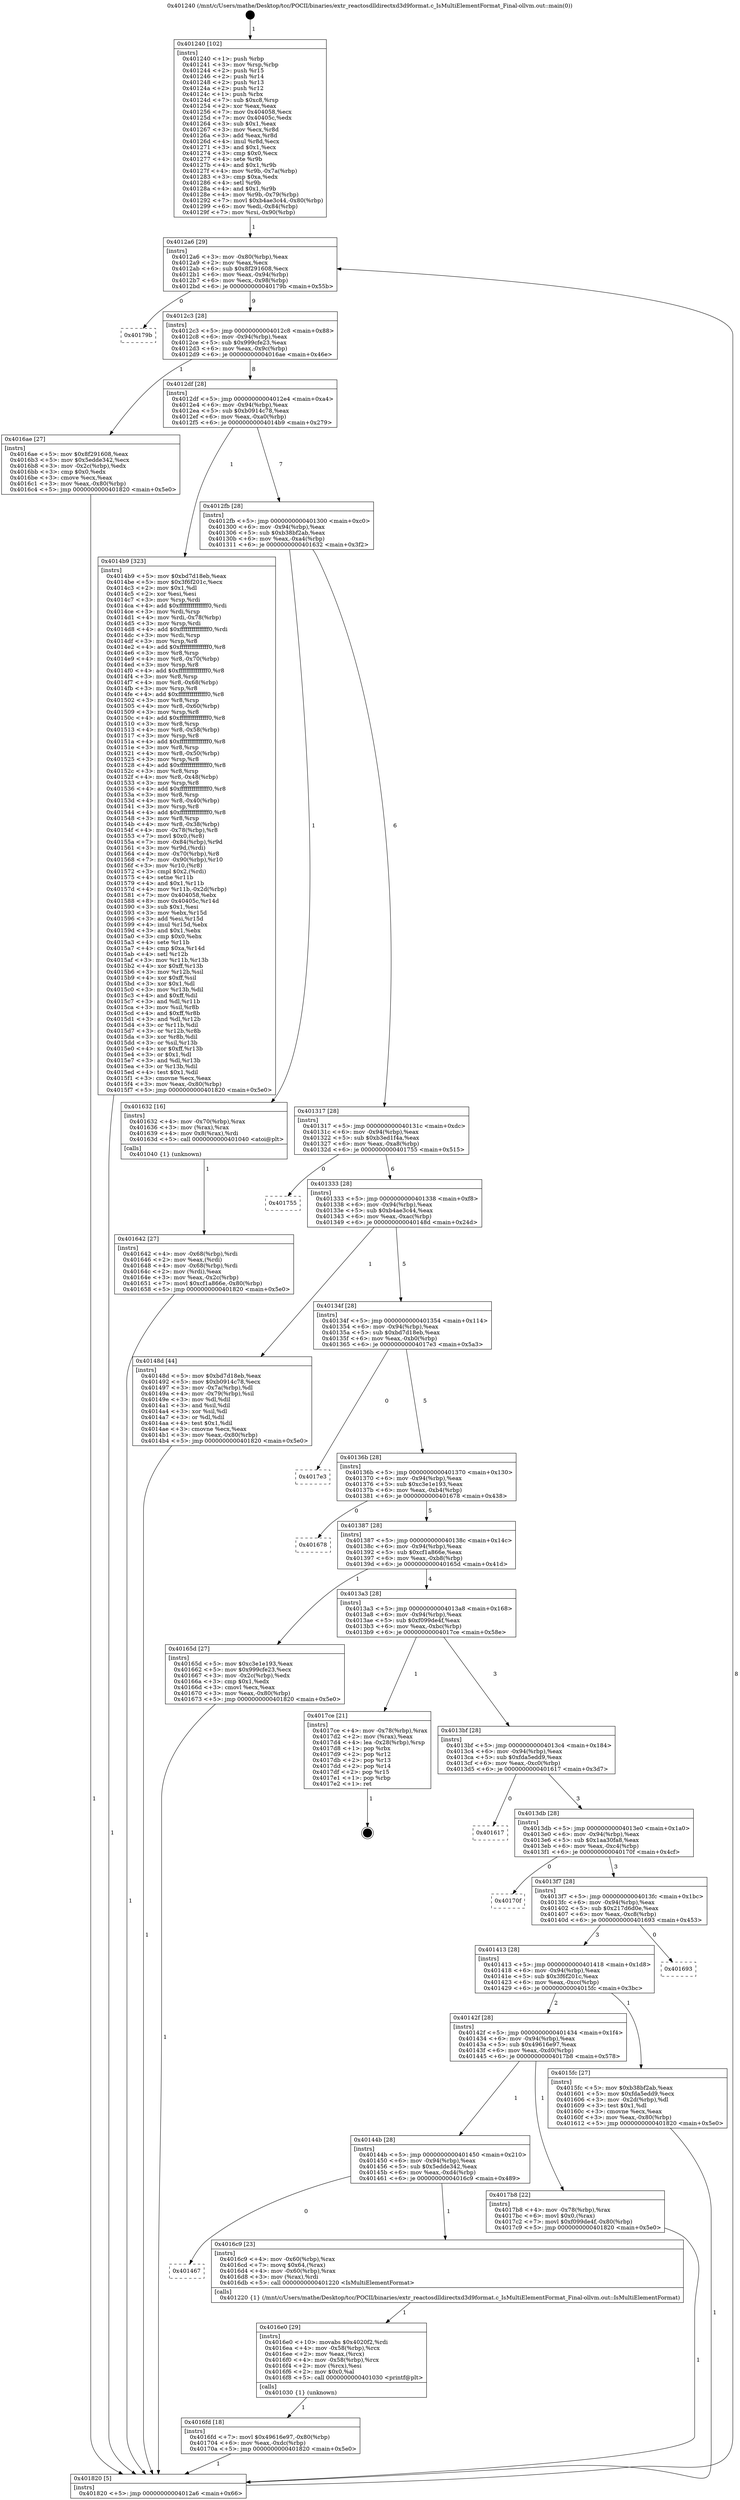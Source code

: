 digraph "0x401240" {
  label = "0x401240 (/mnt/c/Users/mathe/Desktop/tcc/POCII/binaries/extr_reactosdlldirectxd3d9format.c_IsMultiElementFormat_Final-ollvm.out::main(0))"
  labelloc = "t"
  node[shape=record]

  Entry [label="",width=0.3,height=0.3,shape=circle,fillcolor=black,style=filled]
  "0x4012a6" [label="{
     0x4012a6 [29]\l
     | [instrs]\l
     &nbsp;&nbsp;0x4012a6 \<+3\>: mov -0x80(%rbp),%eax\l
     &nbsp;&nbsp;0x4012a9 \<+2\>: mov %eax,%ecx\l
     &nbsp;&nbsp;0x4012ab \<+6\>: sub $0x8f291608,%ecx\l
     &nbsp;&nbsp;0x4012b1 \<+6\>: mov %eax,-0x94(%rbp)\l
     &nbsp;&nbsp;0x4012b7 \<+6\>: mov %ecx,-0x98(%rbp)\l
     &nbsp;&nbsp;0x4012bd \<+6\>: je 000000000040179b \<main+0x55b\>\l
  }"]
  "0x40179b" [label="{
     0x40179b\l
  }", style=dashed]
  "0x4012c3" [label="{
     0x4012c3 [28]\l
     | [instrs]\l
     &nbsp;&nbsp;0x4012c3 \<+5\>: jmp 00000000004012c8 \<main+0x88\>\l
     &nbsp;&nbsp;0x4012c8 \<+6\>: mov -0x94(%rbp),%eax\l
     &nbsp;&nbsp;0x4012ce \<+5\>: sub $0x999cfe23,%eax\l
     &nbsp;&nbsp;0x4012d3 \<+6\>: mov %eax,-0x9c(%rbp)\l
     &nbsp;&nbsp;0x4012d9 \<+6\>: je 00000000004016ae \<main+0x46e\>\l
  }"]
  Exit [label="",width=0.3,height=0.3,shape=circle,fillcolor=black,style=filled,peripheries=2]
  "0x4016ae" [label="{
     0x4016ae [27]\l
     | [instrs]\l
     &nbsp;&nbsp;0x4016ae \<+5\>: mov $0x8f291608,%eax\l
     &nbsp;&nbsp;0x4016b3 \<+5\>: mov $0x5edde342,%ecx\l
     &nbsp;&nbsp;0x4016b8 \<+3\>: mov -0x2c(%rbp),%edx\l
     &nbsp;&nbsp;0x4016bb \<+3\>: cmp $0x0,%edx\l
     &nbsp;&nbsp;0x4016be \<+3\>: cmove %ecx,%eax\l
     &nbsp;&nbsp;0x4016c1 \<+3\>: mov %eax,-0x80(%rbp)\l
     &nbsp;&nbsp;0x4016c4 \<+5\>: jmp 0000000000401820 \<main+0x5e0\>\l
  }"]
  "0x4012df" [label="{
     0x4012df [28]\l
     | [instrs]\l
     &nbsp;&nbsp;0x4012df \<+5\>: jmp 00000000004012e4 \<main+0xa4\>\l
     &nbsp;&nbsp;0x4012e4 \<+6\>: mov -0x94(%rbp),%eax\l
     &nbsp;&nbsp;0x4012ea \<+5\>: sub $0xb0914c78,%eax\l
     &nbsp;&nbsp;0x4012ef \<+6\>: mov %eax,-0xa0(%rbp)\l
     &nbsp;&nbsp;0x4012f5 \<+6\>: je 00000000004014b9 \<main+0x279\>\l
  }"]
  "0x4016fd" [label="{
     0x4016fd [18]\l
     | [instrs]\l
     &nbsp;&nbsp;0x4016fd \<+7\>: movl $0x49616e97,-0x80(%rbp)\l
     &nbsp;&nbsp;0x401704 \<+6\>: mov %eax,-0xdc(%rbp)\l
     &nbsp;&nbsp;0x40170a \<+5\>: jmp 0000000000401820 \<main+0x5e0\>\l
  }"]
  "0x4014b9" [label="{
     0x4014b9 [323]\l
     | [instrs]\l
     &nbsp;&nbsp;0x4014b9 \<+5\>: mov $0xbd7d18eb,%eax\l
     &nbsp;&nbsp;0x4014be \<+5\>: mov $0x3f6f201c,%ecx\l
     &nbsp;&nbsp;0x4014c3 \<+2\>: mov $0x1,%dl\l
     &nbsp;&nbsp;0x4014c5 \<+2\>: xor %esi,%esi\l
     &nbsp;&nbsp;0x4014c7 \<+3\>: mov %rsp,%rdi\l
     &nbsp;&nbsp;0x4014ca \<+4\>: add $0xfffffffffffffff0,%rdi\l
     &nbsp;&nbsp;0x4014ce \<+3\>: mov %rdi,%rsp\l
     &nbsp;&nbsp;0x4014d1 \<+4\>: mov %rdi,-0x78(%rbp)\l
     &nbsp;&nbsp;0x4014d5 \<+3\>: mov %rsp,%rdi\l
     &nbsp;&nbsp;0x4014d8 \<+4\>: add $0xfffffffffffffff0,%rdi\l
     &nbsp;&nbsp;0x4014dc \<+3\>: mov %rdi,%rsp\l
     &nbsp;&nbsp;0x4014df \<+3\>: mov %rsp,%r8\l
     &nbsp;&nbsp;0x4014e2 \<+4\>: add $0xfffffffffffffff0,%r8\l
     &nbsp;&nbsp;0x4014e6 \<+3\>: mov %r8,%rsp\l
     &nbsp;&nbsp;0x4014e9 \<+4\>: mov %r8,-0x70(%rbp)\l
     &nbsp;&nbsp;0x4014ed \<+3\>: mov %rsp,%r8\l
     &nbsp;&nbsp;0x4014f0 \<+4\>: add $0xfffffffffffffff0,%r8\l
     &nbsp;&nbsp;0x4014f4 \<+3\>: mov %r8,%rsp\l
     &nbsp;&nbsp;0x4014f7 \<+4\>: mov %r8,-0x68(%rbp)\l
     &nbsp;&nbsp;0x4014fb \<+3\>: mov %rsp,%r8\l
     &nbsp;&nbsp;0x4014fe \<+4\>: add $0xfffffffffffffff0,%r8\l
     &nbsp;&nbsp;0x401502 \<+3\>: mov %r8,%rsp\l
     &nbsp;&nbsp;0x401505 \<+4\>: mov %r8,-0x60(%rbp)\l
     &nbsp;&nbsp;0x401509 \<+3\>: mov %rsp,%r8\l
     &nbsp;&nbsp;0x40150c \<+4\>: add $0xfffffffffffffff0,%r8\l
     &nbsp;&nbsp;0x401510 \<+3\>: mov %r8,%rsp\l
     &nbsp;&nbsp;0x401513 \<+4\>: mov %r8,-0x58(%rbp)\l
     &nbsp;&nbsp;0x401517 \<+3\>: mov %rsp,%r8\l
     &nbsp;&nbsp;0x40151a \<+4\>: add $0xfffffffffffffff0,%r8\l
     &nbsp;&nbsp;0x40151e \<+3\>: mov %r8,%rsp\l
     &nbsp;&nbsp;0x401521 \<+4\>: mov %r8,-0x50(%rbp)\l
     &nbsp;&nbsp;0x401525 \<+3\>: mov %rsp,%r8\l
     &nbsp;&nbsp;0x401528 \<+4\>: add $0xfffffffffffffff0,%r8\l
     &nbsp;&nbsp;0x40152c \<+3\>: mov %r8,%rsp\l
     &nbsp;&nbsp;0x40152f \<+4\>: mov %r8,-0x48(%rbp)\l
     &nbsp;&nbsp;0x401533 \<+3\>: mov %rsp,%r8\l
     &nbsp;&nbsp;0x401536 \<+4\>: add $0xfffffffffffffff0,%r8\l
     &nbsp;&nbsp;0x40153a \<+3\>: mov %r8,%rsp\l
     &nbsp;&nbsp;0x40153d \<+4\>: mov %r8,-0x40(%rbp)\l
     &nbsp;&nbsp;0x401541 \<+3\>: mov %rsp,%r8\l
     &nbsp;&nbsp;0x401544 \<+4\>: add $0xfffffffffffffff0,%r8\l
     &nbsp;&nbsp;0x401548 \<+3\>: mov %r8,%rsp\l
     &nbsp;&nbsp;0x40154b \<+4\>: mov %r8,-0x38(%rbp)\l
     &nbsp;&nbsp;0x40154f \<+4\>: mov -0x78(%rbp),%r8\l
     &nbsp;&nbsp;0x401553 \<+7\>: movl $0x0,(%r8)\l
     &nbsp;&nbsp;0x40155a \<+7\>: mov -0x84(%rbp),%r9d\l
     &nbsp;&nbsp;0x401561 \<+3\>: mov %r9d,(%rdi)\l
     &nbsp;&nbsp;0x401564 \<+4\>: mov -0x70(%rbp),%r8\l
     &nbsp;&nbsp;0x401568 \<+7\>: mov -0x90(%rbp),%r10\l
     &nbsp;&nbsp;0x40156f \<+3\>: mov %r10,(%r8)\l
     &nbsp;&nbsp;0x401572 \<+3\>: cmpl $0x2,(%rdi)\l
     &nbsp;&nbsp;0x401575 \<+4\>: setne %r11b\l
     &nbsp;&nbsp;0x401579 \<+4\>: and $0x1,%r11b\l
     &nbsp;&nbsp;0x40157d \<+4\>: mov %r11b,-0x2d(%rbp)\l
     &nbsp;&nbsp;0x401581 \<+7\>: mov 0x404058,%ebx\l
     &nbsp;&nbsp;0x401588 \<+8\>: mov 0x40405c,%r14d\l
     &nbsp;&nbsp;0x401590 \<+3\>: sub $0x1,%esi\l
     &nbsp;&nbsp;0x401593 \<+3\>: mov %ebx,%r15d\l
     &nbsp;&nbsp;0x401596 \<+3\>: add %esi,%r15d\l
     &nbsp;&nbsp;0x401599 \<+4\>: imul %r15d,%ebx\l
     &nbsp;&nbsp;0x40159d \<+3\>: and $0x1,%ebx\l
     &nbsp;&nbsp;0x4015a0 \<+3\>: cmp $0x0,%ebx\l
     &nbsp;&nbsp;0x4015a3 \<+4\>: sete %r11b\l
     &nbsp;&nbsp;0x4015a7 \<+4\>: cmp $0xa,%r14d\l
     &nbsp;&nbsp;0x4015ab \<+4\>: setl %r12b\l
     &nbsp;&nbsp;0x4015af \<+3\>: mov %r11b,%r13b\l
     &nbsp;&nbsp;0x4015b2 \<+4\>: xor $0xff,%r13b\l
     &nbsp;&nbsp;0x4015b6 \<+3\>: mov %r12b,%sil\l
     &nbsp;&nbsp;0x4015b9 \<+4\>: xor $0xff,%sil\l
     &nbsp;&nbsp;0x4015bd \<+3\>: xor $0x1,%dl\l
     &nbsp;&nbsp;0x4015c0 \<+3\>: mov %r13b,%dil\l
     &nbsp;&nbsp;0x4015c3 \<+4\>: and $0xff,%dil\l
     &nbsp;&nbsp;0x4015c7 \<+3\>: and %dl,%r11b\l
     &nbsp;&nbsp;0x4015ca \<+3\>: mov %sil,%r8b\l
     &nbsp;&nbsp;0x4015cd \<+4\>: and $0xff,%r8b\l
     &nbsp;&nbsp;0x4015d1 \<+3\>: and %dl,%r12b\l
     &nbsp;&nbsp;0x4015d4 \<+3\>: or %r11b,%dil\l
     &nbsp;&nbsp;0x4015d7 \<+3\>: or %r12b,%r8b\l
     &nbsp;&nbsp;0x4015da \<+3\>: xor %r8b,%dil\l
     &nbsp;&nbsp;0x4015dd \<+3\>: or %sil,%r13b\l
     &nbsp;&nbsp;0x4015e0 \<+4\>: xor $0xff,%r13b\l
     &nbsp;&nbsp;0x4015e4 \<+3\>: or $0x1,%dl\l
     &nbsp;&nbsp;0x4015e7 \<+3\>: and %dl,%r13b\l
     &nbsp;&nbsp;0x4015ea \<+3\>: or %r13b,%dil\l
     &nbsp;&nbsp;0x4015ed \<+4\>: test $0x1,%dil\l
     &nbsp;&nbsp;0x4015f1 \<+3\>: cmovne %ecx,%eax\l
     &nbsp;&nbsp;0x4015f4 \<+3\>: mov %eax,-0x80(%rbp)\l
     &nbsp;&nbsp;0x4015f7 \<+5\>: jmp 0000000000401820 \<main+0x5e0\>\l
  }"]
  "0x4012fb" [label="{
     0x4012fb [28]\l
     | [instrs]\l
     &nbsp;&nbsp;0x4012fb \<+5\>: jmp 0000000000401300 \<main+0xc0\>\l
     &nbsp;&nbsp;0x401300 \<+6\>: mov -0x94(%rbp),%eax\l
     &nbsp;&nbsp;0x401306 \<+5\>: sub $0xb38bf2ab,%eax\l
     &nbsp;&nbsp;0x40130b \<+6\>: mov %eax,-0xa4(%rbp)\l
     &nbsp;&nbsp;0x401311 \<+6\>: je 0000000000401632 \<main+0x3f2\>\l
  }"]
  "0x4016e0" [label="{
     0x4016e0 [29]\l
     | [instrs]\l
     &nbsp;&nbsp;0x4016e0 \<+10\>: movabs $0x4020f2,%rdi\l
     &nbsp;&nbsp;0x4016ea \<+4\>: mov -0x58(%rbp),%rcx\l
     &nbsp;&nbsp;0x4016ee \<+2\>: mov %eax,(%rcx)\l
     &nbsp;&nbsp;0x4016f0 \<+4\>: mov -0x58(%rbp),%rcx\l
     &nbsp;&nbsp;0x4016f4 \<+2\>: mov (%rcx),%esi\l
     &nbsp;&nbsp;0x4016f6 \<+2\>: mov $0x0,%al\l
     &nbsp;&nbsp;0x4016f8 \<+5\>: call 0000000000401030 \<printf@plt\>\l
     | [calls]\l
     &nbsp;&nbsp;0x401030 \{1\} (unknown)\l
  }"]
  "0x401632" [label="{
     0x401632 [16]\l
     | [instrs]\l
     &nbsp;&nbsp;0x401632 \<+4\>: mov -0x70(%rbp),%rax\l
     &nbsp;&nbsp;0x401636 \<+3\>: mov (%rax),%rax\l
     &nbsp;&nbsp;0x401639 \<+4\>: mov 0x8(%rax),%rdi\l
     &nbsp;&nbsp;0x40163d \<+5\>: call 0000000000401040 \<atoi@plt\>\l
     | [calls]\l
     &nbsp;&nbsp;0x401040 \{1\} (unknown)\l
  }"]
  "0x401317" [label="{
     0x401317 [28]\l
     | [instrs]\l
     &nbsp;&nbsp;0x401317 \<+5\>: jmp 000000000040131c \<main+0xdc\>\l
     &nbsp;&nbsp;0x40131c \<+6\>: mov -0x94(%rbp),%eax\l
     &nbsp;&nbsp;0x401322 \<+5\>: sub $0xb3ed1f4a,%eax\l
     &nbsp;&nbsp;0x401327 \<+6\>: mov %eax,-0xa8(%rbp)\l
     &nbsp;&nbsp;0x40132d \<+6\>: je 0000000000401755 \<main+0x515\>\l
  }"]
  "0x401467" [label="{
     0x401467\l
  }", style=dashed]
  "0x401755" [label="{
     0x401755\l
  }", style=dashed]
  "0x401333" [label="{
     0x401333 [28]\l
     | [instrs]\l
     &nbsp;&nbsp;0x401333 \<+5\>: jmp 0000000000401338 \<main+0xf8\>\l
     &nbsp;&nbsp;0x401338 \<+6\>: mov -0x94(%rbp),%eax\l
     &nbsp;&nbsp;0x40133e \<+5\>: sub $0xb4ae3c44,%eax\l
     &nbsp;&nbsp;0x401343 \<+6\>: mov %eax,-0xac(%rbp)\l
     &nbsp;&nbsp;0x401349 \<+6\>: je 000000000040148d \<main+0x24d\>\l
  }"]
  "0x4016c9" [label="{
     0x4016c9 [23]\l
     | [instrs]\l
     &nbsp;&nbsp;0x4016c9 \<+4\>: mov -0x60(%rbp),%rax\l
     &nbsp;&nbsp;0x4016cd \<+7\>: movq $0x64,(%rax)\l
     &nbsp;&nbsp;0x4016d4 \<+4\>: mov -0x60(%rbp),%rax\l
     &nbsp;&nbsp;0x4016d8 \<+3\>: mov (%rax),%rdi\l
     &nbsp;&nbsp;0x4016db \<+5\>: call 0000000000401220 \<IsMultiElementFormat\>\l
     | [calls]\l
     &nbsp;&nbsp;0x401220 \{1\} (/mnt/c/Users/mathe/Desktop/tcc/POCII/binaries/extr_reactosdlldirectxd3d9format.c_IsMultiElementFormat_Final-ollvm.out::IsMultiElementFormat)\l
  }"]
  "0x40148d" [label="{
     0x40148d [44]\l
     | [instrs]\l
     &nbsp;&nbsp;0x40148d \<+5\>: mov $0xbd7d18eb,%eax\l
     &nbsp;&nbsp;0x401492 \<+5\>: mov $0xb0914c78,%ecx\l
     &nbsp;&nbsp;0x401497 \<+3\>: mov -0x7a(%rbp),%dl\l
     &nbsp;&nbsp;0x40149a \<+4\>: mov -0x79(%rbp),%sil\l
     &nbsp;&nbsp;0x40149e \<+3\>: mov %dl,%dil\l
     &nbsp;&nbsp;0x4014a1 \<+3\>: and %sil,%dil\l
     &nbsp;&nbsp;0x4014a4 \<+3\>: xor %sil,%dl\l
     &nbsp;&nbsp;0x4014a7 \<+3\>: or %dl,%dil\l
     &nbsp;&nbsp;0x4014aa \<+4\>: test $0x1,%dil\l
     &nbsp;&nbsp;0x4014ae \<+3\>: cmovne %ecx,%eax\l
     &nbsp;&nbsp;0x4014b1 \<+3\>: mov %eax,-0x80(%rbp)\l
     &nbsp;&nbsp;0x4014b4 \<+5\>: jmp 0000000000401820 \<main+0x5e0\>\l
  }"]
  "0x40134f" [label="{
     0x40134f [28]\l
     | [instrs]\l
     &nbsp;&nbsp;0x40134f \<+5\>: jmp 0000000000401354 \<main+0x114\>\l
     &nbsp;&nbsp;0x401354 \<+6\>: mov -0x94(%rbp),%eax\l
     &nbsp;&nbsp;0x40135a \<+5\>: sub $0xbd7d18eb,%eax\l
     &nbsp;&nbsp;0x40135f \<+6\>: mov %eax,-0xb0(%rbp)\l
     &nbsp;&nbsp;0x401365 \<+6\>: je 00000000004017e3 \<main+0x5a3\>\l
  }"]
  "0x401820" [label="{
     0x401820 [5]\l
     | [instrs]\l
     &nbsp;&nbsp;0x401820 \<+5\>: jmp 00000000004012a6 \<main+0x66\>\l
  }"]
  "0x401240" [label="{
     0x401240 [102]\l
     | [instrs]\l
     &nbsp;&nbsp;0x401240 \<+1\>: push %rbp\l
     &nbsp;&nbsp;0x401241 \<+3\>: mov %rsp,%rbp\l
     &nbsp;&nbsp;0x401244 \<+2\>: push %r15\l
     &nbsp;&nbsp;0x401246 \<+2\>: push %r14\l
     &nbsp;&nbsp;0x401248 \<+2\>: push %r13\l
     &nbsp;&nbsp;0x40124a \<+2\>: push %r12\l
     &nbsp;&nbsp;0x40124c \<+1\>: push %rbx\l
     &nbsp;&nbsp;0x40124d \<+7\>: sub $0xc8,%rsp\l
     &nbsp;&nbsp;0x401254 \<+2\>: xor %eax,%eax\l
     &nbsp;&nbsp;0x401256 \<+7\>: mov 0x404058,%ecx\l
     &nbsp;&nbsp;0x40125d \<+7\>: mov 0x40405c,%edx\l
     &nbsp;&nbsp;0x401264 \<+3\>: sub $0x1,%eax\l
     &nbsp;&nbsp;0x401267 \<+3\>: mov %ecx,%r8d\l
     &nbsp;&nbsp;0x40126a \<+3\>: add %eax,%r8d\l
     &nbsp;&nbsp;0x40126d \<+4\>: imul %r8d,%ecx\l
     &nbsp;&nbsp;0x401271 \<+3\>: and $0x1,%ecx\l
     &nbsp;&nbsp;0x401274 \<+3\>: cmp $0x0,%ecx\l
     &nbsp;&nbsp;0x401277 \<+4\>: sete %r9b\l
     &nbsp;&nbsp;0x40127b \<+4\>: and $0x1,%r9b\l
     &nbsp;&nbsp;0x40127f \<+4\>: mov %r9b,-0x7a(%rbp)\l
     &nbsp;&nbsp;0x401283 \<+3\>: cmp $0xa,%edx\l
     &nbsp;&nbsp;0x401286 \<+4\>: setl %r9b\l
     &nbsp;&nbsp;0x40128a \<+4\>: and $0x1,%r9b\l
     &nbsp;&nbsp;0x40128e \<+4\>: mov %r9b,-0x79(%rbp)\l
     &nbsp;&nbsp;0x401292 \<+7\>: movl $0xb4ae3c44,-0x80(%rbp)\l
     &nbsp;&nbsp;0x401299 \<+6\>: mov %edi,-0x84(%rbp)\l
     &nbsp;&nbsp;0x40129f \<+7\>: mov %rsi,-0x90(%rbp)\l
  }"]
  "0x40144b" [label="{
     0x40144b [28]\l
     | [instrs]\l
     &nbsp;&nbsp;0x40144b \<+5\>: jmp 0000000000401450 \<main+0x210\>\l
     &nbsp;&nbsp;0x401450 \<+6\>: mov -0x94(%rbp),%eax\l
     &nbsp;&nbsp;0x401456 \<+5\>: sub $0x5edde342,%eax\l
     &nbsp;&nbsp;0x40145b \<+6\>: mov %eax,-0xd4(%rbp)\l
     &nbsp;&nbsp;0x401461 \<+6\>: je 00000000004016c9 \<main+0x489\>\l
  }"]
  "0x4017b8" [label="{
     0x4017b8 [22]\l
     | [instrs]\l
     &nbsp;&nbsp;0x4017b8 \<+4\>: mov -0x78(%rbp),%rax\l
     &nbsp;&nbsp;0x4017bc \<+6\>: movl $0x0,(%rax)\l
     &nbsp;&nbsp;0x4017c2 \<+7\>: movl $0xf099de4f,-0x80(%rbp)\l
     &nbsp;&nbsp;0x4017c9 \<+5\>: jmp 0000000000401820 \<main+0x5e0\>\l
  }"]
  "0x4017e3" [label="{
     0x4017e3\l
  }", style=dashed]
  "0x40136b" [label="{
     0x40136b [28]\l
     | [instrs]\l
     &nbsp;&nbsp;0x40136b \<+5\>: jmp 0000000000401370 \<main+0x130\>\l
     &nbsp;&nbsp;0x401370 \<+6\>: mov -0x94(%rbp),%eax\l
     &nbsp;&nbsp;0x401376 \<+5\>: sub $0xc3e1e193,%eax\l
     &nbsp;&nbsp;0x40137b \<+6\>: mov %eax,-0xb4(%rbp)\l
     &nbsp;&nbsp;0x401381 \<+6\>: je 0000000000401678 \<main+0x438\>\l
  }"]
  "0x401642" [label="{
     0x401642 [27]\l
     | [instrs]\l
     &nbsp;&nbsp;0x401642 \<+4\>: mov -0x68(%rbp),%rdi\l
     &nbsp;&nbsp;0x401646 \<+2\>: mov %eax,(%rdi)\l
     &nbsp;&nbsp;0x401648 \<+4\>: mov -0x68(%rbp),%rdi\l
     &nbsp;&nbsp;0x40164c \<+2\>: mov (%rdi),%eax\l
     &nbsp;&nbsp;0x40164e \<+3\>: mov %eax,-0x2c(%rbp)\l
     &nbsp;&nbsp;0x401651 \<+7\>: movl $0xcf1a866e,-0x80(%rbp)\l
     &nbsp;&nbsp;0x401658 \<+5\>: jmp 0000000000401820 \<main+0x5e0\>\l
  }"]
  "0x401678" [label="{
     0x401678\l
  }", style=dashed]
  "0x401387" [label="{
     0x401387 [28]\l
     | [instrs]\l
     &nbsp;&nbsp;0x401387 \<+5\>: jmp 000000000040138c \<main+0x14c\>\l
     &nbsp;&nbsp;0x40138c \<+6\>: mov -0x94(%rbp),%eax\l
     &nbsp;&nbsp;0x401392 \<+5\>: sub $0xcf1a866e,%eax\l
     &nbsp;&nbsp;0x401397 \<+6\>: mov %eax,-0xb8(%rbp)\l
     &nbsp;&nbsp;0x40139d \<+6\>: je 000000000040165d \<main+0x41d\>\l
  }"]
  "0x40142f" [label="{
     0x40142f [28]\l
     | [instrs]\l
     &nbsp;&nbsp;0x40142f \<+5\>: jmp 0000000000401434 \<main+0x1f4\>\l
     &nbsp;&nbsp;0x401434 \<+6\>: mov -0x94(%rbp),%eax\l
     &nbsp;&nbsp;0x40143a \<+5\>: sub $0x49616e97,%eax\l
     &nbsp;&nbsp;0x40143f \<+6\>: mov %eax,-0xd0(%rbp)\l
     &nbsp;&nbsp;0x401445 \<+6\>: je 00000000004017b8 \<main+0x578\>\l
  }"]
  "0x40165d" [label="{
     0x40165d [27]\l
     | [instrs]\l
     &nbsp;&nbsp;0x40165d \<+5\>: mov $0xc3e1e193,%eax\l
     &nbsp;&nbsp;0x401662 \<+5\>: mov $0x999cfe23,%ecx\l
     &nbsp;&nbsp;0x401667 \<+3\>: mov -0x2c(%rbp),%edx\l
     &nbsp;&nbsp;0x40166a \<+3\>: cmp $0x1,%edx\l
     &nbsp;&nbsp;0x40166d \<+3\>: cmovl %ecx,%eax\l
     &nbsp;&nbsp;0x401670 \<+3\>: mov %eax,-0x80(%rbp)\l
     &nbsp;&nbsp;0x401673 \<+5\>: jmp 0000000000401820 \<main+0x5e0\>\l
  }"]
  "0x4013a3" [label="{
     0x4013a3 [28]\l
     | [instrs]\l
     &nbsp;&nbsp;0x4013a3 \<+5\>: jmp 00000000004013a8 \<main+0x168\>\l
     &nbsp;&nbsp;0x4013a8 \<+6\>: mov -0x94(%rbp),%eax\l
     &nbsp;&nbsp;0x4013ae \<+5\>: sub $0xf099de4f,%eax\l
     &nbsp;&nbsp;0x4013b3 \<+6\>: mov %eax,-0xbc(%rbp)\l
     &nbsp;&nbsp;0x4013b9 \<+6\>: je 00000000004017ce \<main+0x58e\>\l
  }"]
  "0x4015fc" [label="{
     0x4015fc [27]\l
     | [instrs]\l
     &nbsp;&nbsp;0x4015fc \<+5\>: mov $0xb38bf2ab,%eax\l
     &nbsp;&nbsp;0x401601 \<+5\>: mov $0xfda5edd9,%ecx\l
     &nbsp;&nbsp;0x401606 \<+3\>: mov -0x2d(%rbp),%dl\l
     &nbsp;&nbsp;0x401609 \<+3\>: test $0x1,%dl\l
     &nbsp;&nbsp;0x40160c \<+3\>: cmovne %ecx,%eax\l
     &nbsp;&nbsp;0x40160f \<+3\>: mov %eax,-0x80(%rbp)\l
     &nbsp;&nbsp;0x401612 \<+5\>: jmp 0000000000401820 \<main+0x5e0\>\l
  }"]
  "0x4017ce" [label="{
     0x4017ce [21]\l
     | [instrs]\l
     &nbsp;&nbsp;0x4017ce \<+4\>: mov -0x78(%rbp),%rax\l
     &nbsp;&nbsp;0x4017d2 \<+2\>: mov (%rax),%eax\l
     &nbsp;&nbsp;0x4017d4 \<+4\>: lea -0x28(%rbp),%rsp\l
     &nbsp;&nbsp;0x4017d8 \<+1\>: pop %rbx\l
     &nbsp;&nbsp;0x4017d9 \<+2\>: pop %r12\l
     &nbsp;&nbsp;0x4017db \<+2\>: pop %r13\l
     &nbsp;&nbsp;0x4017dd \<+2\>: pop %r14\l
     &nbsp;&nbsp;0x4017df \<+2\>: pop %r15\l
     &nbsp;&nbsp;0x4017e1 \<+1\>: pop %rbp\l
     &nbsp;&nbsp;0x4017e2 \<+1\>: ret\l
  }"]
  "0x4013bf" [label="{
     0x4013bf [28]\l
     | [instrs]\l
     &nbsp;&nbsp;0x4013bf \<+5\>: jmp 00000000004013c4 \<main+0x184\>\l
     &nbsp;&nbsp;0x4013c4 \<+6\>: mov -0x94(%rbp),%eax\l
     &nbsp;&nbsp;0x4013ca \<+5\>: sub $0xfda5edd9,%eax\l
     &nbsp;&nbsp;0x4013cf \<+6\>: mov %eax,-0xc0(%rbp)\l
     &nbsp;&nbsp;0x4013d5 \<+6\>: je 0000000000401617 \<main+0x3d7\>\l
  }"]
  "0x401413" [label="{
     0x401413 [28]\l
     | [instrs]\l
     &nbsp;&nbsp;0x401413 \<+5\>: jmp 0000000000401418 \<main+0x1d8\>\l
     &nbsp;&nbsp;0x401418 \<+6\>: mov -0x94(%rbp),%eax\l
     &nbsp;&nbsp;0x40141e \<+5\>: sub $0x3f6f201c,%eax\l
     &nbsp;&nbsp;0x401423 \<+6\>: mov %eax,-0xcc(%rbp)\l
     &nbsp;&nbsp;0x401429 \<+6\>: je 00000000004015fc \<main+0x3bc\>\l
  }"]
  "0x401617" [label="{
     0x401617\l
  }", style=dashed]
  "0x4013db" [label="{
     0x4013db [28]\l
     | [instrs]\l
     &nbsp;&nbsp;0x4013db \<+5\>: jmp 00000000004013e0 \<main+0x1a0\>\l
     &nbsp;&nbsp;0x4013e0 \<+6\>: mov -0x94(%rbp),%eax\l
     &nbsp;&nbsp;0x4013e6 \<+5\>: sub $0x1aa30fa8,%eax\l
     &nbsp;&nbsp;0x4013eb \<+6\>: mov %eax,-0xc4(%rbp)\l
     &nbsp;&nbsp;0x4013f1 \<+6\>: je 000000000040170f \<main+0x4cf\>\l
  }"]
  "0x401693" [label="{
     0x401693\l
  }", style=dashed]
  "0x40170f" [label="{
     0x40170f\l
  }", style=dashed]
  "0x4013f7" [label="{
     0x4013f7 [28]\l
     | [instrs]\l
     &nbsp;&nbsp;0x4013f7 \<+5\>: jmp 00000000004013fc \<main+0x1bc\>\l
     &nbsp;&nbsp;0x4013fc \<+6\>: mov -0x94(%rbp),%eax\l
     &nbsp;&nbsp;0x401402 \<+5\>: sub $0x217d6d0e,%eax\l
     &nbsp;&nbsp;0x401407 \<+6\>: mov %eax,-0xc8(%rbp)\l
     &nbsp;&nbsp;0x40140d \<+6\>: je 0000000000401693 \<main+0x453\>\l
  }"]
  Entry -> "0x401240" [label=" 1"]
  "0x4012a6" -> "0x40179b" [label=" 0"]
  "0x4012a6" -> "0x4012c3" [label=" 9"]
  "0x4017ce" -> Exit [label=" 1"]
  "0x4012c3" -> "0x4016ae" [label=" 1"]
  "0x4012c3" -> "0x4012df" [label=" 8"]
  "0x4017b8" -> "0x401820" [label=" 1"]
  "0x4012df" -> "0x4014b9" [label=" 1"]
  "0x4012df" -> "0x4012fb" [label=" 7"]
  "0x4016fd" -> "0x401820" [label=" 1"]
  "0x4012fb" -> "0x401632" [label=" 1"]
  "0x4012fb" -> "0x401317" [label=" 6"]
  "0x4016e0" -> "0x4016fd" [label=" 1"]
  "0x401317" -> "0x401755" [label=" 0"]
  "0x401317" -> "0x401333" [label=" 6"]
  "0x4016c9" -> "0x4016e0" [label=" 1"]
  "0x401333" -> "0x40148d" [label=" 1"]
  "0x401333" -> "0x40134f" [label=" 5"]
  "0x40148d" -> "0x401820" [label=" 1"]
  "0x401240" -> "0x4012a6" [label=" 1"]
  "0x401820" -> "0x4012a6" [label=" 8"]
  "0x40144b" -> "0x401467" [label=" 0"]
  "0x4014b9" -> "0x401820" [label=" 1"]
  "0x40144b" -> "0x4016c9" [label=" 1"]
  "0x40134f" -> "0x4017e3" [label=" 0"]
  "0x40134f" -> "0x40136b" [label=" 5"]
  "0x40142f" -> "0x40144b" [label=" 1"]
  "0x40136b" -> "0x401678" [label=" 0"]
  "0x40136b" -> "0x401387" [label=" 5"]
  "0x40142f" -> "0x4017b8" [label=" 1"]
  "0x401387" -> "0x40165d" [label=" 1"]
  "0x401387" -> "0x4013a3" [label=" 4"]
  "0x4016ae" -> "0x401820" [label=" 1"]
  "0x4013a3" -> "0x4017ce" [label=" 1"]
  "0x4013a3" -> "0x4013bf" [label=" 3"]
  "0x40165d" -> "0x401820" [label=" 1"]
  "0x4013bf" -> "0x401617" [label=" 0"]
  "0x4013bf" -> "0x4013db" [label=" 3"]
  "0x401632" -> "0x401642" [label=" 1"]
  "0x4013db" -> "0x40170f" [label=" 0"]
  "0x4013db" -> "0x4013f7" [label=" 3"]
  "0x4015fc" -> "0x401820" [label=" 1"]
  "0x4013f7" -> "0x401693" [label=" 0"]
  "0x4013f7" -> "0x401413" [label=" 3"]
  "0x401642" -> "0x401820" [label=" 1"]
  "0x401413" -> "0x4015fc" [label=" 1"]
  "0x401413" -> "0x40142f" [label=" 2"]
}
